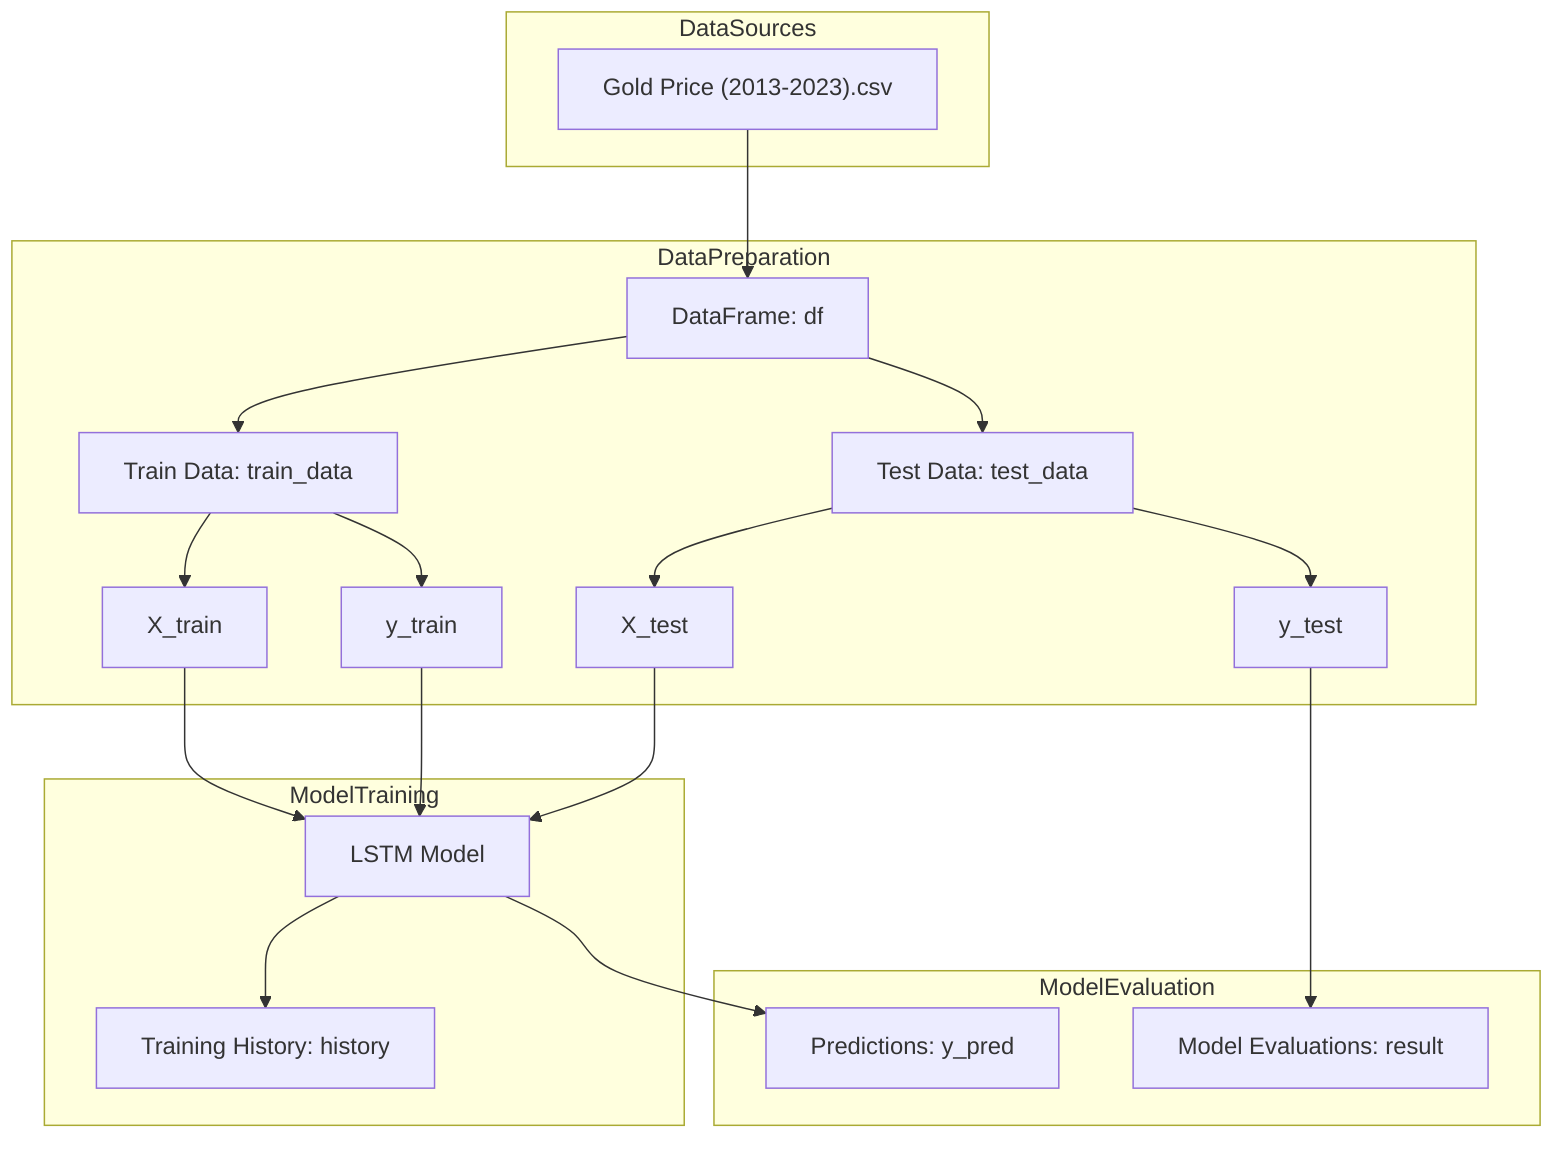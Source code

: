 flowchart TD
    subgraph DataSources
        A["Gold Price (2013-2023).csv"]
        %% A: Represents the raw data source containing historical gold prices
    end
    subgraph DataPreparation
        B["DataFrame: df"]
        C["Train Data: train_data"]
        D["Test Data: test_data"]
        E["X_train"]
        F["y_train"]
        G["X_test"]
        H["y_test"]
        A --> B
        B --> C
        B --> D
        C --> E
        C --> F
        D --> G
        D --> H
        %% B: Contains cleaned data
        %% C: Scaled train data from df
        %% D: Scaled test data from df
        %% E: Input features for LSTM
        %% F: Target values for LSTM
        %% G: Input features for test evaluation
        %% H: Target values for test evaluation
    end
    subgraph ModelTraining
        I["LSTM Model"]
        J["Training History: history"]
        E --> I
        F --> I
        I --> J
        %% I: LSTM model with specified hyperparameters
        %% J: Training history with loss metrics
    end
    subgraph ModelEvaluation
        K["Model Evaluations: result"]
        L["Predictions: y_pred"]
        G --> I
        H --> K
        I --> L
        %% K: Evaluation results showing the model's test loss
        %% L: Predictions made by the model
    end